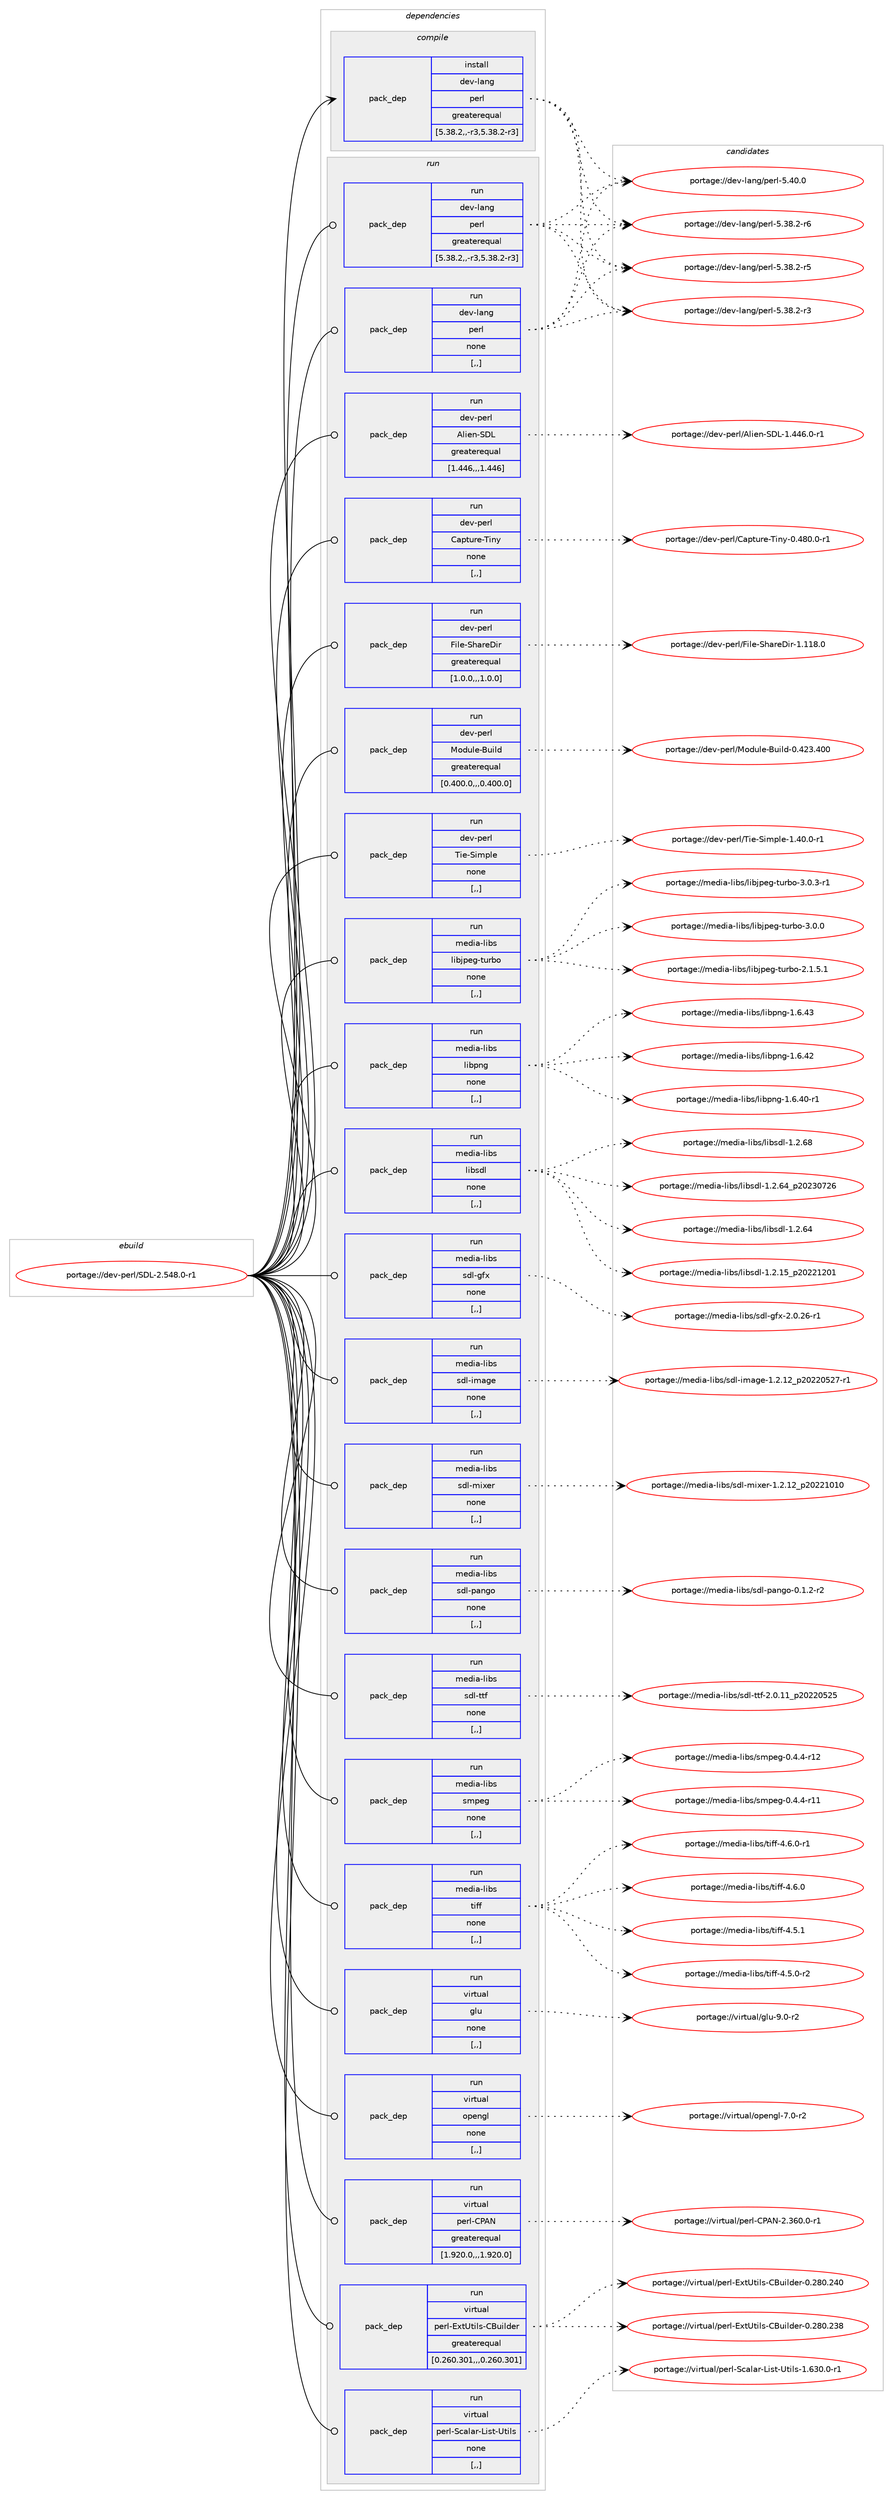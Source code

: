 digraph prolog {

# *************
# Graph options
# *************

newrank=true;
concentrate=true;
compound=true;
graph [rankdir=LR,fontname=Helvetica,fontsize=10,ranksep=1.5];#, ranksep=2.5, nodesep=0.2];
edge  [arrowhead=vee];
node  [fontname=Helvetica,fontsize=10];

# **********
# The ebuild
# **********

subgraph cluster_leftcol {
color=gray;
label=<<i>ebuild</i>>;
id [label="portage://dev-perl/SDL-2.548.0-r1", color=red, width=4, href="../dev-perl/SDL-2.548.0-r1.svg"];
}

# ****************
# The dependencies
# ****************

subgraph cluster_midcol {
color=gray;
label=<<i>dependencies</i>>;
subgraph cluster_compile {
fillcolor="#eeeeee";
style=filled;
label=<<i>compile</i>>;
subgraph pack105363 {
dependency136684 [label=<<TABLE BORDER="0" CELLBORDER="1" CELLSPACING="0" CELLPADDING="4" WIDTH="220"><TR><TD ROWSPAN="6" CELLPADDING="30">pack_dep</TD></TR><TR><TD WIDTH="110">install</TD></TR><TR><TD>dev-lang</TD></TR><TR><TD>perl</TD></TR><TR><TD>greaterequal</TD></TR><TR><TD>[5.38.2,,-r3,5.38.2-r3]</TD></TR></TABLE>>, shape=none, color=blue];
}
id:e -> dependency136684:w [weight=20,style="solid",arrowhead="vee"];
}
subgraph cluster_compileandrun {
fillcolor="#eeeeee";
style=filled;
label=<<i>compile and run</i>>;
}
subgraph cluster_run {
fillcolor="#eeeeee";
style=filled;
label=<<i>run</i>>;
subgraph pack105364 {
dependency136685 [label=<<TABLE BORDER="0" CELLBORDER="1" CELLSPACING="0" CELLPADDING="4" WIDTH="220"><TR><TD ROWSPAN="6" CELLPADDING="30">pack_dep</TD></TR><TR><TD WIDTH="110">run</TD></TR><TR><TD>dev-lang</TD></TR><TR><TD>perl</TD></TR><TR><TD>greaterequal</TD></TR><TR><TD>[5.38.2,,-r3,5.38.2-r3]</TD></TR></TABLE>>, shape=none, color=blue];
}
id:e -> dependency136685:w [weight=20,style="solid",arrowhead="odot"];
subgraph pack105365 {
dependency136686 [label=<<TABLE BORDER="0" CELLBORDER="1" CELLSPACING="0" CELLPADDING="4" WIDTH="220"><TR><TD ROWSPAN="6" CELLPADDING="30">pack_dep</TD></TR><TR><TD WIDTH="110">run</TD></TR><TR><TD>dev-lang</TD></TR><TR><TD>perl</TD></TR><TR><TD>none</TD></TR><TR><TD>[,,]</TD></TR></TABLE>>, shape=none, color=blue];
}
id:e -> dependency136686:w [weight=20,style="solid",arrowhead="odot"];
subgraph pack105366 {
dependency136687 [label=<<TABLE BORDER="0" CELLBORDER="1" CELLSPACING="0" CELLPADDING="4" WIDTH="220"><TR><TD ROWSPAN="6" CELLPADDING="30">pack_dep</TD></TR><TR><TD WIDTH="110">run</TD></TR><TR><TD>dev-perl</TD></TR><TR><TD>Alien-SDL</TD></TR><TR><TD>greaterequal</TD></TR><TR><TD>[1.446,,,1.446]</TD></TR></TABLE>>, shape=none, color=blue];
}
id:e -> dependency136687:w [weight=20,style="solid",arrowhead="odot"];
subgraph pack105367 {
dependency136688 [label=<<TABLE BORDER="0" CELLBORDER="1" CELLSPACING="0" CELLPADDING="4" WIDTH="220"><TR><TD ROWSPAN="6" CELLPADDING="30">pack_dep</TD></TR><TR><TD WIDTH="110">run</TD></TR><TR><TD>dev-perl</TD></TR><TR><TD>Capture-Tiny</TD></TR><TR><TD>none</TD></TR><TR><TD>[,,]</TD></TR></TABLE>>, shape=none, color=blue];
}
id:e -> dependency136688:w [weight=20,style="solid",arrowhead="odot"];
subgraph pack105368 {
dependency136689 [label=<<TABLE BORDER="0" CELLBORDER="1" CELLSPACING="0" CELLPADDING="4" WIDTH="220"><TR><TD ROWSPAN="6" CELLPADDING="30">pack_dep</TD></TR><TR><TD WIDTH="110">run</TD></TR><TR><TD>dev-perl</TD></TR><TR><TD>File-ShareDir</TD></TR><TR><TD>greaterequal</TD></TR><TR><TD>[1.0.0,,,1.0.0]</TD></TR></TABLE>>, shape=none, color=blue];
}
id:e -> dependency136689:w [weight=20,style="solid",arrowhead="odot"];
subgraph pack105369 {
dependency136690 [label=<<TABLE BORDER="0" CELLBORDER="1" CELLSPACING="0" CELLPADDING="4" WIDTH="220"><TR><TD ROWSPAN="6" CELLPADDING="30">pack_dep</TD></TR><TR><TD WIDTH="110">run</TD></TR><TR><TD>dev-perl</TD></TR><TR><TD>Module-Build</TD></TR><TR><TD>greaterequal</TD></TR><TR><TD>[0.400.0,,,0.400.0]</TD></TR></TABLE>>, shape=none, color=blue];
}
id:e -> dependency136690:w [weight=20,style="solid",arrowhead="odot"];
subgraph pack105370 {
dependency136691 [label=<<TABLE BORDER="0" CELLBORDER="1" CELLSPACING="0" CELLPADDING="4" WIDTH="220"><TR><TD ROWSPAN="6" CELLPADDING="30">pack_dep</TD></TR><TR><TD WIDTH="110">run</TD></TR><TR><TD>dev-perl</TD></TR><TR><TD>Tie-Simple</TD></TR><TR><TD>none</TD></TR><TR><TD>[,,]</TD></TR></TABLE>>, shape=none, color=blue];
}
id:e -> dependency136691:w [weight=20,style="solid",arrowhead="odot"];
subgraph pack105371 {
dependency136692 [label=<<TABLE BORDER="0" CELLBORDER="1" CELLSPACING="0" CELLPADDING="4" WIDTH="220"><TR><TD ROWSPAN="6" CELLPADDING="30">pack_dep</TD></TR><TR><TD WIDTH="110">run</TD></TR><TR><TD>media-libs</TD></TR><TR><TD>libjpeg-turbo</TD></TR><TR><TD>none</TD></TR><TR><TD>[,,]</TD></TR></TABLE>>, shape=none, color=blue];
}
id:e -> dependency136692:w [weight=20,style="solid",arrowhead="odot"];
subgraph pack105372 {
dependency136693 [label=<<TABLE BORDER="0" CELLBORDER="1" CELLSPACING="0" CELLPADDING="4" WIDTH="220"><TR><TD ROWSPAN="6" CELLPADDING="30">pack_dep</TD></TR><TR><TD WIDTH="110">run</TD></TR><TR><TD>media-libs</TD></TR><TR><TD>libpng</TD></TR><TR><TD>none</TD></TR><TR><TD>[,,]</TD></TR></TABLE>>, shape=none, color=blue];
}
id:e -> dependency136693:w [weight=20,style="solid",arrowhead="odot"];
subgraph pack105373 {
dependency136694 [label=<<TABLE BORDER="0" CELLBORDER="1" CELLSPACING="0" CELLPADDING="4" WIDTH="220"><TR><TD ROWSPAN="6" CELLPADDING="30">pack_dep</TD></TR><TR><TD WIDTH="110">run</TD></TR><TR><TD>media-libs</TD></TR><TR><TD>libsdl</TD></TR><TR><TD>none</TD></TR><TR><TD>[,,]</TD></TR></TABLE>>, shape=none, color=blue];
}
id:e -> dependency136694:w [weight=20,style="solid",arrowhead="odot"];
subgraph pack105374 {
dependency136695 [label=<<TABLE BORDER="0" CELLBORDER="1" CELLSPACING="0" CELLPADDING="4" WIDTH="220"><TR><TD ROWSPAN="6" CELLPADDING="30">pack_dep</TD></TR><TR><TD WIDTH="110">run</TD></TR><TR><TD>media-libs</TD></TR><TR><TD>sdl-gfx</TD></TR><TR><TD>none</TD></TR><TR><TD>[,,]</TD></TR></TABLE>>, shape=none, color=blue];
}
id:e -> dependency136695:w [weight=20,style="solid",arrowhead="odot"];
subgraph pack105375 {
dependency136696 [label=<<TABLE BORDER="0" CELLBORDER="1" CELLSPACING="0" CELLPADDING="4" WIDTH="220"><TR><TD ROWSPAN="6" CELLPADDING="30">pack_dep</TD></TR><TR><TD WIDTH="110">run</TD></TR><TR><TD>media-libs</TD></TR><TR><TD>sdl-image</TD></TR><TR><TD>none</TD></TR><TR><TD>[,,]</TD></TR></TABLE>>, shape=none, color=blue];
}
id:e -> dependency136696:w [weight=20,style="solid",arrowhead="odot"];
subgraph pack105376 {
dependency136697 [label=<<TABLE BORDER="0" CELLBORDER="1" CELLSPACING="0" CELLPADDING="4" WIDTH="220"><TR><TD ROWSPAN="6" CELLPADDING="30">pack_dep</TD></TR><TR><TD WIDTH="110">run</TD></TR><TR><TD>media-libs</TD></TR><TR><TD>sdl-mixer</TD></TR><TR><TD>none</TD></TR><TR><TD>[,,]</TD></TR></TABLE>>, shape=none, color=blue];
}
id:e -> dependency136697:w [weight=20,style="solid",arrowhead="odot"];
subgraph pack105377 {
dependency136698 [label=<<TABLE BORDER="0" CELLBORDER="1" CELLSPACING="0" CELLPADDING="4" WIDTH="220"><TR><TD ROWSPAN="6" CELLPADDING="30">pack_dep</TD></TR><TR><TD WIDTH="110">run</TD></TR><TR><TD>media-libs</TD></TR><TR><TD>sdl-pango</TD></TR><TR><TD>none</TD></TR><TR><TD>[,,]</TD></TR></TABLE>>, shape=none, color=blue];
}
id:e -> dependency136698:w [weight=20,style="solid",arrowhead="odot"];
subgraph pack105378 {
dependency136699 [label=<<TABLE BORDER="0" CELLBORDER="1" CELLSPACING="0" CELLPADDING="4" WIDTH="220"><TR><TD ROWSPAN="6" CELLPADDING="30">pack_dep</TD></TR><TR><TD WIDTH="110">run</TD></TR><TR><TD>media-libs</TD></TR><TR><TD>sdl-ttf</TD></TR><TR><TD>none</TD></TR><TR><TD>[,,]</TD></TR></TABLE>>, shape=none, color=blue];
}
id:e -> dependency136699:w [weight=20,style="solid",arrowhead="odot"];
subgraph pack105379 {
dependency136700 [label=<<TABLE BORDER="0" CELLBORDER="1" CELLSPACING="0" CELLPADDING="4" WIDTH="220"><TR><TD ROWSPAN="6" CELLPADDING="30">pack_dep</TD></TR><TR><TD WIDTH="110">run</TD></TR><TR><TD>media-libs</TD></TR><TR><TD>smpeg</TD></TR><TR><TD>none</TD></TR><TR><TD>[,,]</TD></TR></TABLE>>, shape=none, color=blue];
}
id:e -> dependency136700:w [weight=20,style="solid",arrowhead="odot"];
subgraph pack105380 {
dependency136701 [label=<<TABLE BORDER="0" CELLBORDER="1" CELLSPACING="0" CELLPADDING="4" WIDTH="220"><TR><TD ROWSPAN="6" CELLPADDING="30">pack_dep</TD></TR><TR><TD WIDTH="110">run</TD></TR><TR><TD>media-libs</TD></TR><TR><TD>tiff</TD></TR><TR><TD>none</TD></TR><TR><TD>[,,]</TD></TR></TABLE>>, shape=none, color=blue];
}
id:e -> dependency136701:w [weight=20,style="solid",arrowhead="odot"];
subgraph pack105381 {
dependency136702 [label=<<TABLE BORDER="0" CELLBORDER="1" CELLSPACING="0" CELLPADDING="4" WIDTH="220"><TR><TD ROWSPAN="6" CELLPADDING="30">pack_dep</TD></TR><TR><TD WIDTH="110">run</TD></TR><TR><TD>virtual</TD></TR><TR><TD>glu</TD></TR><TR><TD>none</TD></TR><TR><TD>[,,]</TD></TR></TABLE>>, shape=none, color=blue];
}
id:e -> dependency136702:w [weight=20,style="solid",arrowhead="odot"];
subgraph pack105382 {
dependency136703 [label=<<TABLE BORDER="0" CELLBORDER="1" CELLSPACING="0" CELLPADDING="4" WIDTH="220"><TR><TD ROWSPAN="6" CELLPADDING="30">pack_dep</TD></TR><TR><TD WIDTH="110">run</TD></TR><TR><TD>virtual</TD></TR><TR><TD>opengl</TD></TR><TR><TD>none</TD></TR><TR><TD>[,,]</TD></TR></TABLE>>, shape=none, color=blue];
}
id:e -> dependency136703:w [weight=20,style="solid",arrowhead="odot"];
subgraph pack105383 {
dependency136704 [label=<<TABLE BORDER="0" CELLBORDER="1" CELLSPACING="0" CELLPADDING="4" WIDTH="220"><TR><TD ROWSPAN="6" CELLPADDING="30">pack_dep</TD></TR><TR><TD WIDTH="110">run</TD></TR><TR><TD>virtual</TD></TR><TR><TD>perl-CPAN</TD></TR><TR><TD>greaterequal</TD></TR><TR><TD>[1.920.0,,,1.920.0]</TD></TR></TABLE>>, shape=none, color=blue];
}
id:e -> dependency136704:w [weight=20,style="solid",arrowhead="odot"];
subgraph pack105384 {
dependency136705 [label=<<TABLE BORDER="0" CELLBORDER="1" CELLSPACING="0" CELLPADDING="4" WIDTH="220"><TR><TD ROWSPAN="6" CELLPADDING="30">pack_dep</TD></TR><TR><TD WIDTH="110">run</TD></TR><TR><TD>virtual</TD></TR><TR><TD>perl-ExtUtils-CBuilder</TD></TR><TR><TD>greaterequal</TD></TR><TR><TD>[0.260.301,,,0.260.301]</TD></TR></TABLE>>, shape=none, color=blue];
}
id:e -> dependency136705:w [weight=20,style="solid",arrowhead="odot"];
subgraph pack105385 {
dependency136706 [label=<<TABLE BORDER="0" CELLBORDER="1" CELLSPACING="0" CELLPADDING="4" WIDTH="220"><TR><TD ROWSPAN="6" CELLPADDING="30">pack_dep</TD></TR><TR><TD WIDTH="110">run</TD></TR><TR><TD>virtual</TD></TR><TR><TD>perl-Scalar-List-Utils</TD></TR><TR><TD>none</TD></TR><TR><TD>[,,]</TD></TR></TABLE>>, shape=none, color=blue];
}
id:e -> dependency136706:w [weight=20,style="solid",arrowhead="odot"];
}
}

# **************
# The candidates
# **************

subgraph cluster_choices {
rank=same;
color=gray;
label=<<i>candidates</i>>;

subgraph choice105363 {
color=black;
nodesep=1;
choice10010111845108971101034711210111410845534652484648 [label="portage://dev-lang/perl-5.40.0", color=red, width=4,href="../dev-lang/perl-5.40.0.svg"];
choice100101118451089711010347112101114108455346515646504511454 [label="portage://dev-lang/perl-5.38.2-r6", color=red, width=4,href="../dev-lang/perl-5.38.2-r6.svg"];
choice100101118451089711010347112101114108455346515646504511453 [label="portage://dev-lang/perl-5.38.2-r5", color=red, width=4,href="../dev-lang/perl-5.38.2-r5.svg"];
choice100101118451089711010347112101114108455346515646504511451 [label="portage://dev-lang/perl-5.38.2-r3", color=red, width=4,href="../dev-lang/perl-5.38.2-r3.svg"];
dependency136684:e -> choice10010111845108971101034711210111410845534652484648:w [style=dotted,weight="100"];
dependency136684:e -> choice100101118451089711010347112101114108455346515646504511454:w [style=dotted,weight="100"];
dependency136684:e -> choice100101118451089711010347112101114108455346515646504511453:w [style=dotted,weight="100"];
dependency136684:e -> choice100101118451089711010347112101114108455346515646504511451:w [style=dotted,weight="100"];
}
subgraph choice105364 {
color=black;
nodesep=1;
choice10010111845108971101034711210111410845534652484648 [label="portage://dev-lang/perl-5.40.0", color=red, width=4,href="../dev-lang/perl-5.40.0.svg"];
choice100101118451089711010347112101114108455346515646504511454 [label="portage://dev-lang/perl-5.38.2-r6", color=red, width=4,href="../dev-lang/perl-5.38.2-r6.svg"];
choice100101118451089711010347112101114108455346515646504511453 [label="portage://dev-lang/perl-5.38.2-r5", color=red, width=4,href="../dev-lang/perl-5.38.2-r5.svg"];
choice100101118451089711010347112101114108455346515646504511451 [label="portage://dev-lang/perl-5.38.2-r3", color=red, width=4,href="../dev-lang/perl-5.38.2-r3.svg"];
dependency136685:e -> choice10010111845108971101034711210111410845534652484648:w [style=dotted,weight="100"];
dependency136685:e -> choice100101118451089711010347112101114108455346515646504511454:w [style=dotted,weight="100"];
dependency136685:e -> choice100101118451089711010347112101114108455346515646504511453:w [style=dotted,weight="100"];
dependency136685:e -> choice100101118451089711010347112101114108455346515646504511451:w [style=dotted,weight="100"];
}
subgraph choice105365 {
color=black;
nodesep=1;
choice10010111845108971101034711210111410845534652484648 [label="portage://dev-lang/perl-5.40.0", color=red, width=4,href="../dev-lang/perl-5.40.0.svg"];
choice100101118451089711010347112101114108455346515646504511454 [label="portage://dev-lang/perl-5.38.2-r6", color=red, width=4,href="../dev-lang/perl-5.38.2-r6.svg"];
choice100101118451089711010347112101114108455346515646504511453 [label="portage://dev-lang/perl-5.38.2-r5", color=red, width=4,href="../dev-lang/perl-5.38.2-r5.svg"];
choice100101118451089711010347112101114108455346515646504511451 [label="portage://dev-lang/perl-5.38.2-r3", color=red, width=4,href="../dev-lang/perl-5.38.2-r3.svg"];
dependency136686:e -> choice10010111845108971101034711210111410845534652484648:w [style=dotted,weight="100"];
dependency136686:e -> choice100101118451089711010347112101114108455346515646504511454:w [style=dotted,weight="100"];
dependency136686:e -> choice100101118451089711010347112101114108455346515646504511453:w [style=dotted,weight="100"];
dependency136686:e -> choice100101118451089711010347112101114108455346515646504511451:w [style=dotted,weight="100"];
}
subgraph choice105366 {
color=black;
nodesep=1;
choice1001011184511210111410847651081051011104583687645494652525446484511449 [label="portage://dev-perl/Alien-SDL-1.446.0-r1", color=red, width=4,href="../dev-perl/Alien-SDL-1.446.0-r1.svg"];
dependency136687:e -> choice1001011184511210111410847651081051011104583687645494652525446484511449:w [style=dotted,weight="100"];
}
subgraph choice105367 {
color=black;
nodesep=1;
choice10010111845112101114108476797112116117114101458410511012145484652564846484511449 [label="portage://dev-perl/Capture-Tiny-0.480.0-r1", color=red, width=4,href="../dev-perl/Capture-Tiny-0.480.0-r1.svg"];
dependency136688:e -> choice10010111845112101114108476797112116117114101458410511012145484652564846484511449:w [style=dotted,weight="100"];
}
subgraph choice105368 {
color=black;
nodesep=1;
choice100101118451121011141084770105108101458310497114101681051144549464949564648 [label="portage://dev-perl/File-ShareDir-1.118.0", color=red, width=4,href="../dev-perl/File-ShareDir-1.118.0.svg"];
dependency136689:e -> choice100101118451121011141084770105108101458310497114101681051144549464949564648:w [style=dotted,weight="100"];
}
subgraph choice105369 {
color=black;
nodesep=1;
choice100101118451121011141084777111100117108101456611710510810045484652505146524848 [label="portage://dev-perl/Module-Build-0.423.400", color=red, width=4,href="../dev-perl/Module-Build-0.423.400.svg"];
dependency136690:e -> choice100101118451121011141084777111100117108101456611710510810045484652505146524848:w [style=dotted,weight="100"];
}
subgraph choice105370 {
color=black;
nodesep=1;
choice1001011184511210111410847841051014583105109112108101454946524846484511449 [label="portage://dev-perl/Tie-Simple-1.40.0-r1", color=red, width=4,href="../dev-perl/Tie-Simple-1.40.0-r1.svg"];
dependency136691:e -> choice1001011184511210111410847841051014583105109112108101454946524846484511449:w [style=dotted,weight="100"];
}
subgraph choice105371 {
color=black;
nodesep=1;
choice109101100105974510810598115471081059810611210110345116117114981114551464846514511449 [label="portage://media-libs/libjpeg-turbo-3.0.3-r1", color=red, width=4,href="../media-libs/libjpeg-turbo-3.0.3-r1.svg"];
choice10910110010597451081059811547108105981061121011034511611711498111455146484648 [label="portage://media-libs/libjpeg-turbo-3.0.0", color=red, width=4,href="../media-libs/libjpeg-turbo-3.0.0.svg"];
choice109101100105974510810598115471081059810611210110345116117114981114550464946534649 [label="portage://media-libs/libjpeg-turbo-2.1.5.1", color=red, width=4,href="../media-libs/libjpeg-turbo-2.1.5.1.svg"];
dependency136692:e -> choice109101100105974510810598115471081059810611210110345116117114981114551464846514511449:w [style=dotted,weight="100"];
dependency136692:e -> choice10910110010597451081059811547108105981061121011034511611711498111455146484648:w [style=dotted,weight="100"];
dependency136692:e -> choice109101100105974510810598115471081059810611210110345116117114981114550464946534649:w [style=dotted,weight="100"];
}
subgraph choice105372 {
color=black;
nodesep=1;
choice109101100105974510810598115471081059811211010345494654465251 [label="portage://media-libs/libpng-1.6.43", color=red, width=4,href="../media-libs/libpng-1.6.43.svg"];
choice109101100105974510810598115471081059811211010345494654465250 [label="portage://media-libs/libpng-1.6.42", color=red, width=4,href="../media-libs/libpng-1.6.42.svg"];
choice1091011001059745108105981154710810598112110103454946544652484511449 [label="portage://media-libs/libpng-1.6.40-r1", color=red, width=4,href="../media-libs/libpng-1.6.40-r1.svg"];
dependency136693:e -> choice109101100105974510810598115471081059811211010345494654465251:w [style=dotted,weight="100"];
dependency136693:e -> choice109101100105974510810598115471081059811211010345494654465250:w [style=dotted,weight="100"];
dependency136693:e -> choice1091011001059745108105981154710810598112110103454946544652484511449:w [style=dotted,weight="100"];
}
subgraph choice105373 {
color=black;
nodesep=1;
choice109101100105974510810598115471081059811510010845494650465456 [label="portage://media-libs/libsdl-1.2.68", color=red, width=4,href="../media-libs/libsdl-1.2.68.svg"];
choice109101100105974510810598115471081059811510010845494650465452951125048505148555054 [label="portage://media-libs/libsdl-1.2.64_p20230726", color=red, width=4,href="../media-libs/libsdl-1.2.64_p20230726.svg"];
choice109101100105974510810598115471081059811510010845494650465452 [label="portage://media-libs/libsdl-1.2.64", color=red, width=4,href="../media-libs/libsdl-1.2.64.svg"];
choice109101100105974510810598115471081059811510010845494650464953951125048505049504849 [label="portage://media-libs/libsdl-1.2.15_p20221201", color=red, width=4,href="../media-libs/libsdl-1.2.15_p20221201.svg"];
dependency136694:e -> choice109101100105974510810598115471081059811510010845494650465456:w [style=dotted,weight="100"];
dependency136694:e -> choice109101100105974510810598115471081059811510010845494650465452951125048505148555054:w [style=dotted,weight="100"];
dependency136694:e -> choice109101100105974510810598115471081059811510010845494650465452:w [style=dotted,weight="100"];
dependency136694:e -> choice109101100105974510810598115471081059811510010845494650464953951125048505049504849:w [style=dotted,weight="100"];
}
subgraph choice105374 {
color=black;
nodesep=1;
choice1091011001059745108105981154711510010845103102120455046484650544511449 [label="portage://media-libs/sdl-gfx-2.0.26-r1", color=red, width=4,href="../media-libs/sdl-gfx-2.0.26-r1.svg"];
dependency136695:e -> choice1091011001059745108105981154711510010845103102120455046484650544511449:w [style=dotted,weight="100"];
}
subgraph choice105375 {
color=black;
nodesep=1;
choice109101100105974510810598115471151001084510510997103101454946504649509511250485050485350554511449 [label="portage://media-libs/sdl-image-1.2.12_p20220527-r1", color=red, width=4,href="../media-libs/sdl-image-1.2.12_p20220527-r1.svg"];
dependency136696:e -> choice109101100105974510810598115471151001084510510997103101454946504649509511250485050485350554511449:w [style=dotted,weight="100"];
}
subgraph choice105376 {
color=black;
nodesep=1;
choice109101100105974510810598115471151001084510910512010111445494650464950951125048505049484948 [label="portage://media-libs/sdl-mixer-1.2.12_p20221010", color=red, width=4,href="../media-libs/sdl-mixer-1.2.12_p20221010.svg"];
dependency136697:e -> choice109101100105974510810598115471151001084510910512010111445494650464950951125048505049484948:w [style=dotted,weight="100"];
}
subgraph choice105377 {
color=black;
nodesep=1;
choice1091011001059745108105981154711510010845112971101031114548464946504511450 [label="portage://media-libs/sdl-pango-0.1.2-r2", color=red, width=4,href="../media-libs/sdl-pango-0.1.2-r2.svg"];
dependency136698:e -> choice1091011001059745108105981154711510010845112971101031114548464946504511450:w [style=dotted,weight="100"];
}
subgraph choice105378 {
color=black;
nodesep=1;
choice109101100105974510810598115471151001084511611610245504648464949951125048505048535053 [label="portage://media-libs/sdl-ttf-2.0.11_p20220525", color=red, width=4,href="../media-libs/sdl-ttf-2.0.11_p20220525.svg"];
dependency136699:e -> choice109101100105974510810598115471151001084511611610245504648464949951125048505048535053:w [style=dotted,weight="100"];
}
subgraph choice105379 {
color=black;
nodesep=1;
choice10910110010597451081059811547115109112101103454846524652451144950 [label="portage://media-libs/smpeg-0.4.4-r12", color=red, width=4,href="../media-libs/smpeg-0.4.4-r12.svg"];
choice10910110010597451081059811547115109112101103454846524652451144949 [label="portage://media-libs/smpeg-0.4.4-r11", color=red, width=4,href="../media-libs/smpeg-0.4.4-r11.svg"];
dependency136700:e -> choice10910110010597451081059811547115109112101103454846524652451144950:w [style=dotted,weight="100"];
dependency136700:e -> choice10910110010597451081059811547115109112101103454846524652451144949:w [style=dotted,weight="100"];
}
subgraph choice105380 {
color=black;
nodesep=1;
choice109101100105974510810598115471161051021024552465446484511449 [label="portage://media-libs/tiff-4.6.0-r1", color=red, width=4,href="../media-libs/tiff-4.6.0-r1.svg"];
choice10910110010597451081059811547116105102102455246544648 [label="portage://media-libs/tiff-4.6.0", color=red, width=4,href="../media-libs/tiff-4.6.0.svg"];
choice10910110010597451081059811547116105102102455246534649 [label="portage://media-libs/tiff-4.5.1", color=red, width=4,href="../media-libs/tiff-4.5.1.svg"];
choice109101100105974510810598115471161051021024552465346484511450 [label="portage://media-libs/tiff-4.5.0-r2", color=red, width=4,href="../media-libs/tiff-4.5.0-r2.svg"];
dependency136701:e -> choice109101100105974510810598115471161051021024552465446484511449:w [style=dotted,weight="100"];
dependency136701:e -> choice10910110010597451081059811547116105102102455246544648:w [style=dotted,weight="100"];
dependency136701:e -> choice10910110010597451081059811547116105102102455246534649:w [style=dotted,weight="100"];
dependency136701:e -> choice109101100105974510810598115471161051021024552465346484511450:w [style=dotted,weight="100"];
}
subgraph choice105381 {
color=black;
nodesep=1;
choice1181051141161179710847103108117455746484511450 [label="portage://virtual/glu-9.0-r2", color=red, width=4,href="../virtual/glu-9.0-r2.svg"];
dependency136702:e -> choice1181051141161179710847103108117455746484511450:w [style=dotted,weight="100"];
}
subgraph choice105382 {
color=black;
nodesep=1;
choice1181051141161179710847111112101110103108455546484511450 [label="portage://virtual/opengl-7.0-r2", color=red, width=4,href="../virtual/opengl-7.0-r2.svg"];
dependency136703:e -> choice1181051141161179710847111112101110103108455546484511450:w [style=dotted,weight="100"];
}
subgraph choice105383 {
color=black;
nodesep=1;
choice1181051141161179710847112101114108456780657845504651544846484511449 [label="portage://virtual/perl-CPAN-2.360.0-r1", color=red, width=4,href="../virtual/perl-CPAN-2.360.0-r1.svg"];
dependency136704:e -> choice1181051141161179710847112101114108456780657845504651544846484511449:w [style=dotted,weight="100"];
}
subgraph choice105384 {
color=black;
nodesep=1;
choice118105114116117971084711210111410845691201168511610510811545676611710510810010111445484650564846505248 [label="portage://virtual/perl-ExtUtils-CBuilder-0.280.240", color=red, width=4,href="../virtual/perl-ExtUtils-CBuilder-0.280.240.svg"];
choice118105114116117971084711210111410845691201168511610510811545676611710510810010111445484650564846505156 [label="portage://virtual/perl-ExtUtils-CBuilder-0.280.238", color=red, width=4,href="../virtual/perl-ExtUtils-CBuilder-0.280.238.svg"];
dependency136705:e -> choice118105114116117971084711210111410845691201168511610510811545676611710510810010111445484650564846505248:w [style=dotted,weight="100"];
dependency136705:e -> choice118105114116117971084711210111410845691201168511610510811545676611710510810010111445484650564846505156:w [style=dotted,weight="100"];
}
subgraph choice105385 {
color=black;
nodesep=1;
choice118105114116117971084711210111410845839997108971144576105115116458511610510811545494654514846484511449 [label="portage://virtual/perl-Scalar-List-Utils-1.630.0-r1", color=red, width=4,href="../virtual/perl-Scalar-List-Utils-1.630.0-r1.svg"];
dependency136706:e -> choice118105114116117971084711210111410845839997108971144576105115116458511610510811545494654514846484511449:w [style=dotted,weight="100"];
}
}

}
